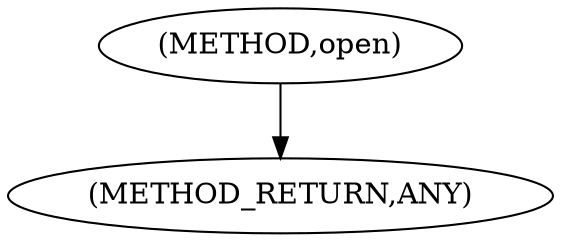 digraph "open" {  
"100448" [label = <(METHOD,open)> ]
"100452" [label = <(METHOD_RETURN,ANY)> ]
  "100448" -> "100452" 
}
